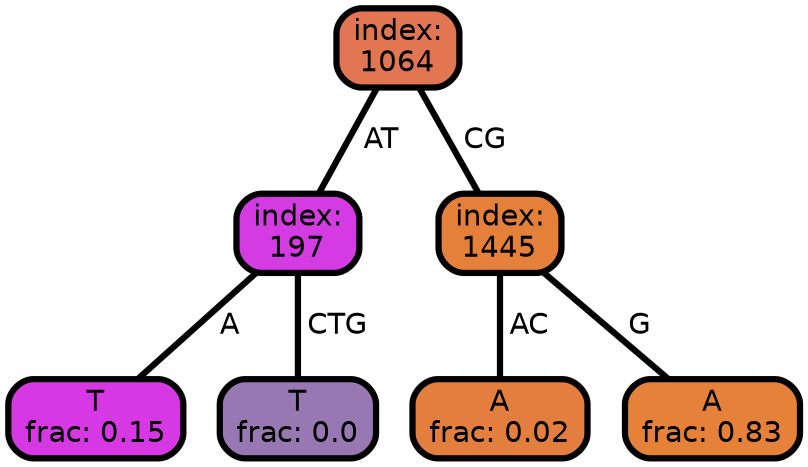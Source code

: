graph Tree {
node [shape=box, style="filled, rounded", color="black",penwidth="3", fontname=helvetica] ;
graph [splines=straight, bgcolor=transparent, dpi=600] ;
edge [fontname=helvetica,color=black] ;
1 [label="index:
1064", fillcolor="#e27653",fontcolor="black"] ;
2 [label="index:
197", fillcolor="#d43be3",fontcolor="black"] ;
3 [label="T
frac: 0.15
", fillcolor="#d639e4",fontcolor="black"] ;
4 [label="T
frac: 0.0
", fillcolor="#9778b3",fontcolor="black"] ;
5 [label="index:
1445", fillcolor="#e48039",fontcolor="black"] ;
6 [label="A
frac: 0.02
", fillcolor="#e47e3f",fontcolor="black"] ;
7 [label="A
frac: 0.83
", fillcolor="#e58139",fontcolor="black"] ;
1 -- 2 [label=" AT ",fontcolor=black,penwidth=3] ;
1 -- 5 [label=" CG ",fontcolor=black,penwidth=3] ;
2 -- 3 [label=" A ",fontcolor=black,penwidth=3] ;
2 -- 4 [label=" CTG ",fontcolor=black,penwidth=3] ;
5 -- 6 [label=" AC ",fontcolor=black,penwidth=3] ;
5 -- 7 [label=" G ",fontcolor=black,penwidth=3] ;
}